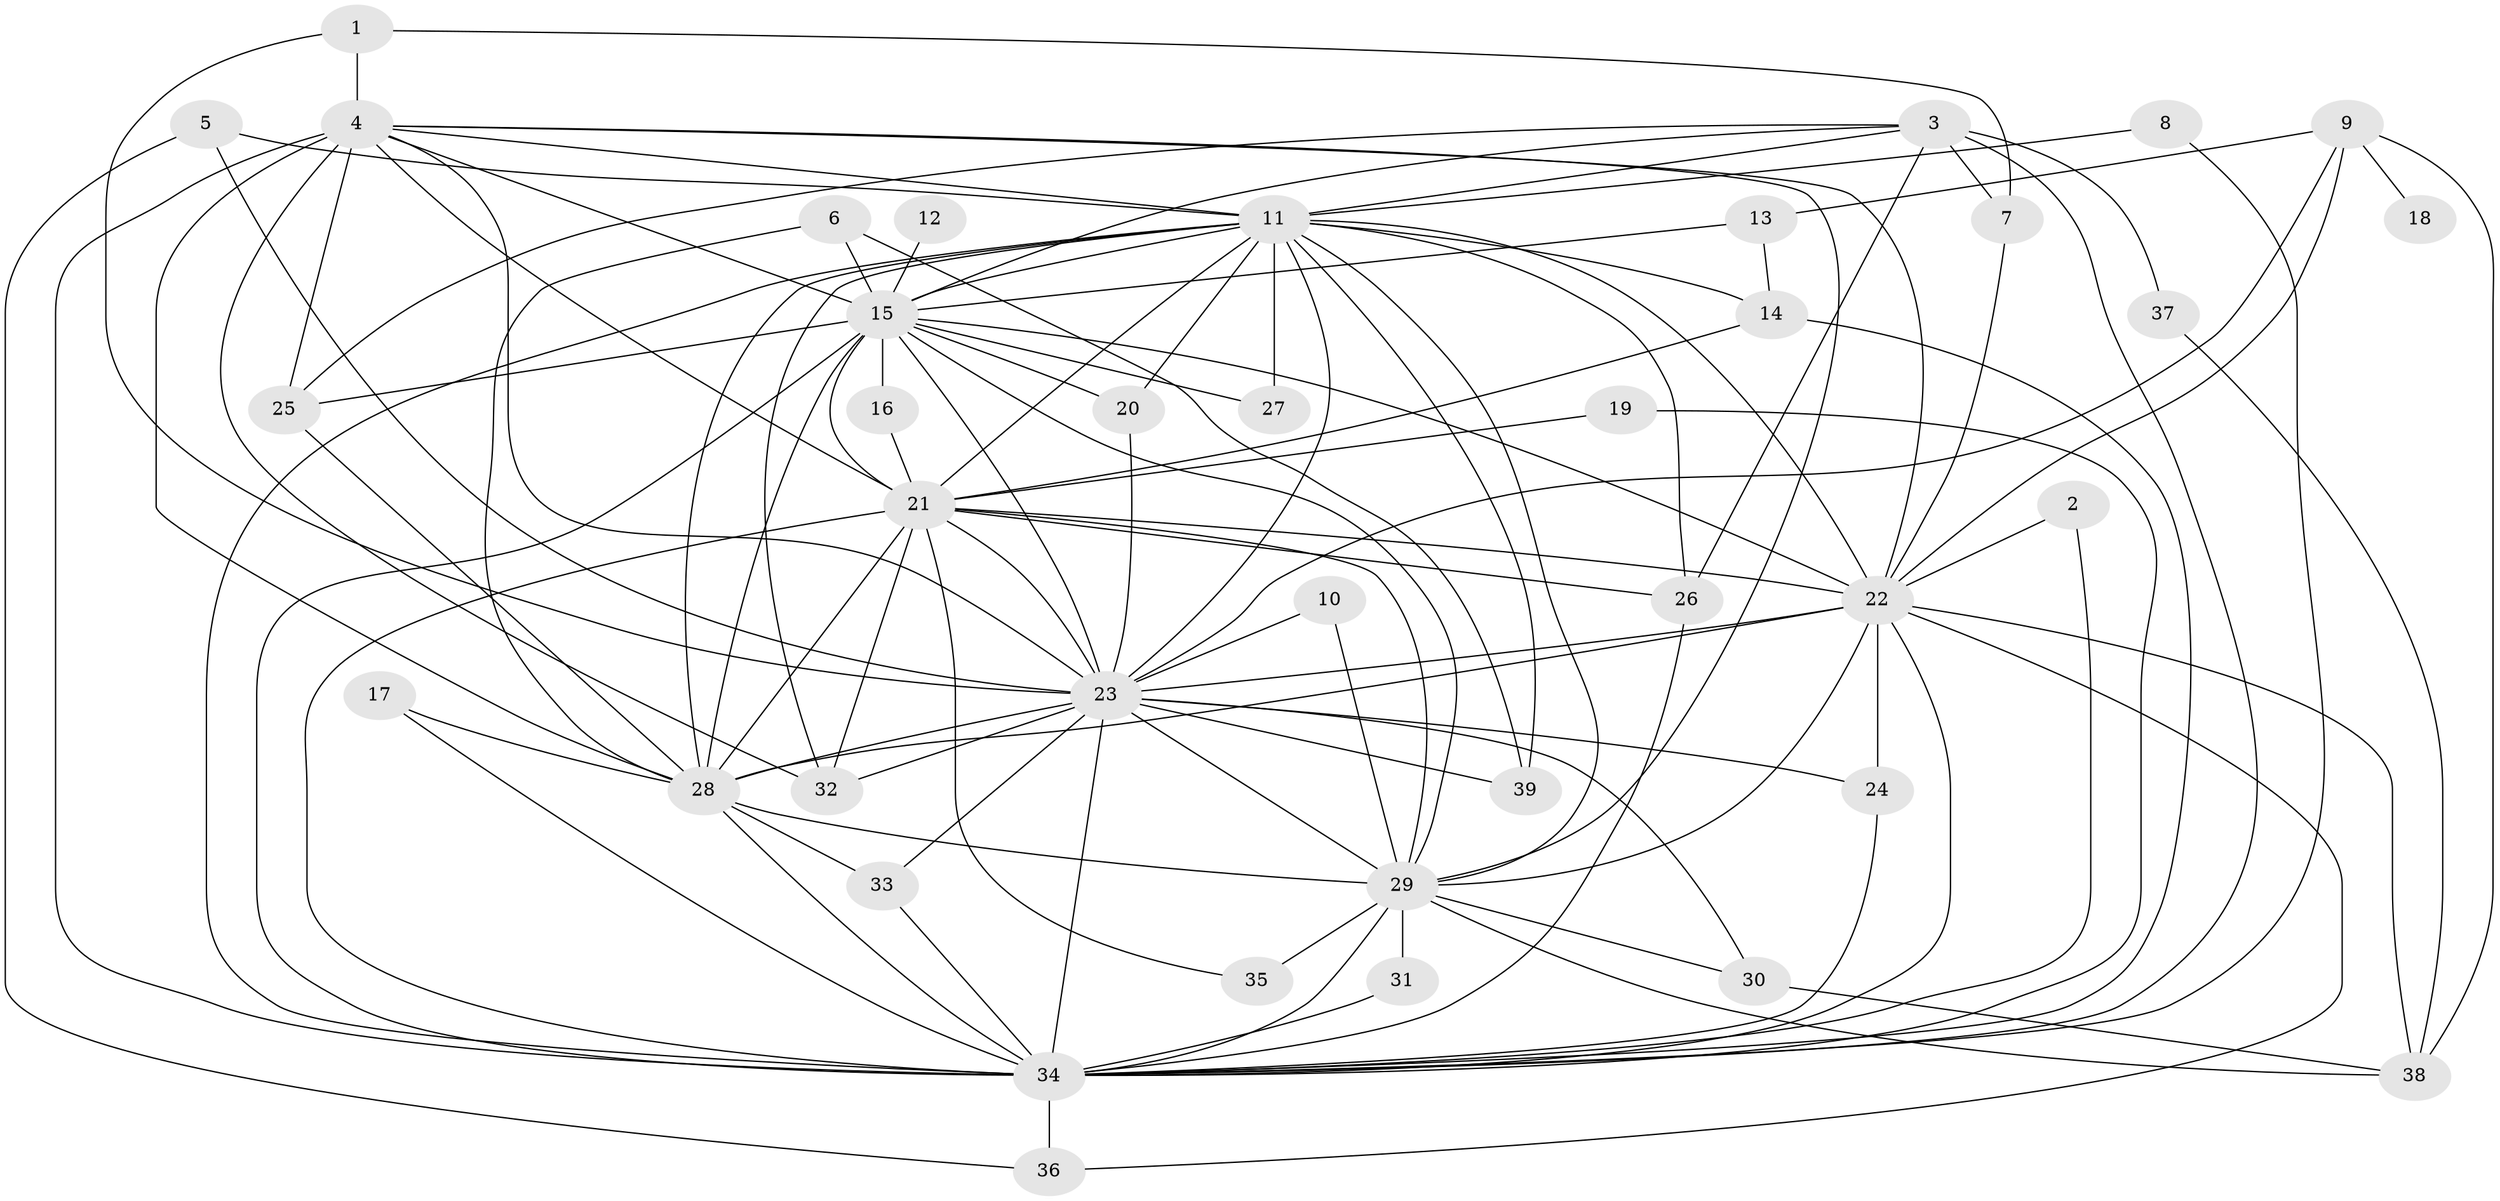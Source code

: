 // original degree distribution, {16: 0.02564102564102564, 15: 0.01282051282051282, 24: 0.01282051282051282, 18: 0.038461538461538464, 23: 0.01282051282051282, 21: 0.02564102564102564, 3: 0.16666666666666666, 2: 0.5897435897435898, 4: 0.07692307692307693, 7: 0.01282051282051282, 5: 0.02564102564102564}
// Generated by graph-tools (version 1.1) at 2025/01/03/09/25 03:01:27]
// undirected, 39 vertices, 111 edges
graph export_dot {
graph [start="1"]
  node [color=gray90,style=filled];
  1;
  2;
  3;
  4;
  5;
  6;
  7;
  8;
  9;
  10;
  11;
  12;
  13;
  14;
  15;
  16;
  17;
  18;
  19;
  20;
  21;
  22;
  23;
  24;
  25;
  26;
  27;
  28;
  29;
  30;
  31;
  32;
  33;
  34;
  35;
  36;
  37;
  38;
  39;
  1 -- 4 [weight=1.0];
  1 -- 7 [weight=1.0];
  1 -- 23 [weight=1.0];
  2 -- 22 [weight=1.0];
  2 -- 34 [weight=1.0];
  3 -- 7 [weight=1.0];
  3 -- 11 [weight=1.0];
  3 -- 15 [weight=1.0];
  3 -- 25 [weight=1.0];
  3 -- 26 [weight=1.0];
  3 -- 34 [weight=1.0];
  3 -- 37 [weight=1.0];
  4 -- 11 [weight=1.0];
  4 -- 15 [weight=1.0];
  4 -- 21 [weight=1.0];
  4 -- 22 [weight=1.0];
  4 -- 23 [weight=3.0];
  4 -- 25 [weight=1.0];
  4 -- 28 [weight=2.0];
  4 -- 29 [weight=1.0];
  4 -- 32 [weight=1.0];
  4 -- 34 [weight=3.0];
  5 -- 11 [weight=1.0];
  5 -- 23 [weight=1.0];
  5 -- 36 [weight=1.0];
  6 -- 15 [weight=1.0];
  6 -- 28 [weight=1.0];
  6 -- 39 [weight=1.0];
  7 -- 22 [weight=1.0];
  8 -- 11 [weight=1.0];
  8 -- 34 [weight=1.0];
  9 -- 13 [weight=1.0];
  9 -- 18 [weight=1.0];
  9 -- 22 [weight=1.0];
  9 -- 23 [weight=1.0];
  9 -- 38 [weight=1.0];
  10 -- 23 [weight=1.0];
  10 -- 29 [weight=1.0];
  11 -- 14 [weight=1.0];
  11 -- 15 [weight=2.0];
  11 -- 20 [weight=1.0];
  11 -- 21 [weight=1.0];
  11 -- 22 [weight=1.0];
  11 -- 23 [weight=2.0];
  11 -- 26 [weight=1.0];
  11 -- 27 [weight=1.0];
  11 -- 28 [weight=1.0];
  11 -- 29 [weight=2.0];
  11 -- 32 [weight=1.0];
  11 -- 34 [weight=2.0];
  11 -- 39 [weight=1.0];
  12 -- 15 [weight=1.0];
  13 -- 14 [weight=1.0];
  13 -- 15 [weight=1.0];
  14 -- 21 [weight=1.0];
  14 -- 34 [weight=1.0];
  15 -- 16 [weight=1.0];
  15 -- 20 [weight=1.0];
  15 -- 21 [weight=3.0];
  15 -- 22 [weight=1.0];
  15 -- 23 [weight=1.0];
  15 -- 25 [weight=1.0];
  15 -- 27 [weight=2.0];
  15 -- 28 [weight=3.0];
  15 -- 29 [weight=1.0];
  15 -- 34 [weight=2.0];
  16 -- 21 [weight=1.0];
  17 -- 28 [weight=1.0];
  17 -- 34 [weight=1.0];
  19 -- 21 [weight=1.0];
  19 -- 34 [weight=1.0];
  20 -- 23 [weight=1.0];
  21 -- 22 [weight=1.0];
  21 -- 23 [weight=1.0];
  21 -- 26 [weight=1.0];
  21 -- 28 [weight=1.0];
  21 -- 29 [weight=2.0];
  21 -- 32 [weight=1.0];
  21 -- 34 [weight=2.0];
  21 -- 35 [weight=1.0];
  22 -- 23 [weight=2.0];
  22 -- 24 [weight=1.0];
  22 -- 28 [weight=1.0];
  22 -- 29 [weight=2.0];
  22 -- 34 [weight=2.0];
  22 -- 36 [weight=1.0];
  22 -- 38 [weight=1.0];
  23 -- 24 [weight=1.0];
  23 -- 28 [weight=1.0];
  23 -- 29 [weight=1.0];
  23 -- 30 [weight=1.0];
  23 -- 32 [weight=1.0];
  23 -- 33 [weight=1.0];
  23 -- 34 [weight=2.0];
  23 -- 39 [weight=1.0];
  24 -- 34 [weight=1.0];
  25 -- 28 [weight=1.0];
  26 -- 34 [weight=1.0];
  28 -- 29 [weight=1.0];
  28 -- 33 [weight=1.0];
  28 -- 34 [weight=2.0];
  29 -- 30 [weight=1.0];
  29 -- 31 [weight=1.0];
  29 -- 34 [weight=2.0];
  29 -- 35 [weight=2.0];
  29 -- 38 [weight=1.0];
  30 -- 38 [weight=1.0];
  31 -- 34 [weight=1.0];
  33 -- 34 [weight=2.0];
  34 -- 36 [weight=1.0];
  37 -- 38 [weight=1.0];
}
